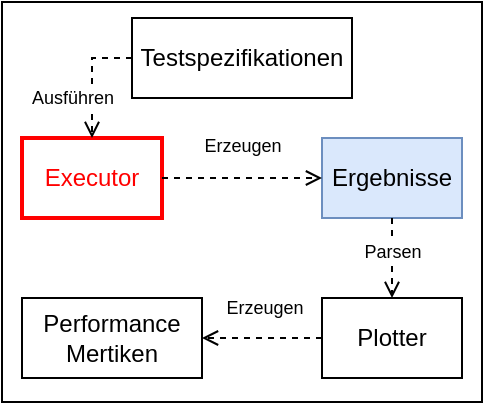 <mxfile version="16.5.1" type="device"><diagram id="QnjKpPx2Ygs-rL03Jl_y" name="Seite-1"><mxGraphModel dx="760" dy="597" grid="1" gridSize="10" guides="1" tooltips="1" connect="1" arrows="1" fold="1" page="1" pageScale="1" pageWidth="827" pageHeight="1169" math="0" shadow="0"><root><mxCell id="0"/><mxCell id="1" parent="0"/><mxCell id="BsFp8QIsn3QWfeHcNqXa-1" value="" style="rounded=0;whiteSpace=wrap;html=1;fillColor=none;" vertex="1" parent="1"><mxGeometry width="240" height="200" as="geometry"/></mxCell><mxCell id="BsFp8QIsn3QWfeHcNqXa-2" value="Testspezifikationen" style="rounded=0;whiteSpace=wrap;html=1;fillColor=none;" vertex="1" parent="1"><mxGeometry x="65" y="8" width="110" height="40" as="geometry"/></mxCell><mxCell id="BsFp8QIsn3QWfeHcNqXa-6" value="Performance&lt;br&gt;Mertiken" style="rounded=0;whiteSpace=wrap;html=1;fillColor=none;" vertex="1" parent="1"><mxGeometry x="10" y="148" width="90" height="40" as="geometry"/></mxCell><mxCell id="BsFp8QIsn3QWfeHcNqXa-9" value="Executor" style="rounded=0;whiteSpace=wrap;html=1;fillColor=none;strokeWidth=2;strokeColor=#FF0000;fontColor=#FF0000;" vertex="1" parent="1"><mxGeometry x="10" y="68" width="70" height="40" as="geometry"/></mxCell><mxCell id="BsFp8QIsn3QWfeHcNqXa-10" value="Ergebnisse" style="rounded=0;whiteSpace=wrap;html=1;fillColor=#dae8fc;strokeColor=#6c8ebf;" vertex="1" parent="1"><mxGeometry x="160" y="68" width="70" height="40" as="geometry"/></mxCell><mxCell id="BsFp8QIsn3QWfeHcNqXa-11" value="Plotter" style="rounded=0;whiteSpace=wrap;html=1;fillColor=none;" vertex="1" parent="1"><mxGeometry x="160" y="148" width="70" height="40" as="geometry"/></mxCell><mxCell id="BsFp8QIsn3QWfeHcNqXa-13" value="" style="endArrow=open;html=1;rounded=0;endFill=0;dashed=1;exitX=0;exitY=0.5;exitDx=0;exitDy=0;entryX=0.5;entryY=0;entryDx=0;entryDy=0;" edge="1" parent="1" source="BsFp8QIsn3QWfeHcNqXa-2" target="BsFp8QIsn3QWfeHcNqXa-9"><mxGeometry width="50" height="50" relative="1" as="geometry"><mxPoint x="263" y="58" as="sourcePoint"/><mxPoint x="313" y="8" as="targetPoint"/><Array as="points"><mxPoint x="45" y="28"/></Array></mxGeometry></mxCell><mxCell id="BsFp8QIsn3QWfeHcNqXa-14" value="Ausführen" style="edgeLabel;html=1;align=center;verticalAlign=middle;resizable=0;points=[];fontSize=9;" vertex="1" connectable="0" parent="1"><mxGeometry x="35.003" y="48" as="geometry"/></mxCell><mxCell id="BsFp8QIsn3QWfeHcNqXa-15" value="" style="endArrow=open;html=1;rounded=0;endFill=0;dashed=1;exitX=1;exitY=0.5;exitDx=0;exitDy=0;entryX=0;entryY=0.5;entryDx=0;entryDy=0;" edge="1" parent="1" source="BsFp8QIsn3QWfeHcNqXa-9" target="BsFp8QIsn3QWfeHcNqXa-10"><mxGeometry width="50" height="50" relative="1" as="geometry"><mxPoint x="345" y="128" as="sourcePoint"/><mxPoint x="155" y="88" as="targetPoint"/></mxGeometry></mxCell><mxCell id="BsFp8QIsn3QWfeHcNqXa-16" value="" style="endArrow=open;html=1;rounded=0;endFill=0;dashed=1;exitX=0.5;exitY=1;exitDx=0;exitDy=0;entryX=0.5;entryY=0;entryDx=0;entryDy=0;" edge="1" parent="1" source="BsFp8QIsn3QWfeHcNqXa-10" target="BsFp8QIsn3QWfeHcNqXa-11"><mxGeometry width="50" height="50" relative="1" as="geometry"><mxPoint x="355" y="138" as="sourcePoint"/><mxPoint x="405" y="88" as="targetPoint"/></mxGeometry></mxCell><mxCell id="BsFp8QIsn3QWfeHcNqXa-17" value="" style="endArrow=open;html=1;rounded=0;endFill=0;dashed=1;exitX=0;exitY=0.5;exitDx=0;exitDy=0;entryX=1;entryY=0.5;entryDx=0;entryDy=0;" edge="1" parent="1" source="BsFp8QIsn3QWfeHcNqXa-11" target="BsFp8QIsn3QWfeHcNqXa-6"><mxGeometry width="50" height="50" relative="1" as="geometry"><mxPoint x="365" y="148" as="sourcePoint"/><mxPoint x="415" y="98" as="targetPoint"/></mxGeometry></mxCell><mxCell id="BsFp8QIsn3QWfeHcNqXa-19" value="Parsen" style="edgeLabel;html=1;align=center;verticalAlign=middle;resizable=0;points=[];fontSize=9;" vertex="1" connectable="0" parent="1"><mxGeometry x="195" y="125.004" as="geometry"/></mxCell><mxCell id="BsFp8QIsn3QWfeHcNqXa-20" value="Erzeugen" style="edgeLabel;html=1;align=center;verticalAlign=middle;resizable=0;points=[];fontSize=9;" vertex="1" connectable="0" parent="1"><mxGeometry x="131" y="153.001" as="geometry"/></mxCell><mxCell id="BsFp8QIsn3QWfeHcNqXa-22" value="Erzeugen" style="edgeLabel;html=1;align=center;verticalAlign=middle;resizable=0;points=[];fontSize=9;" vertex="1" connectable="0" parent="1"><mxGeometry x="120" y="72.001" as="geometry"/></mxCell></root></mxGraphModel></diagram></mxfile>